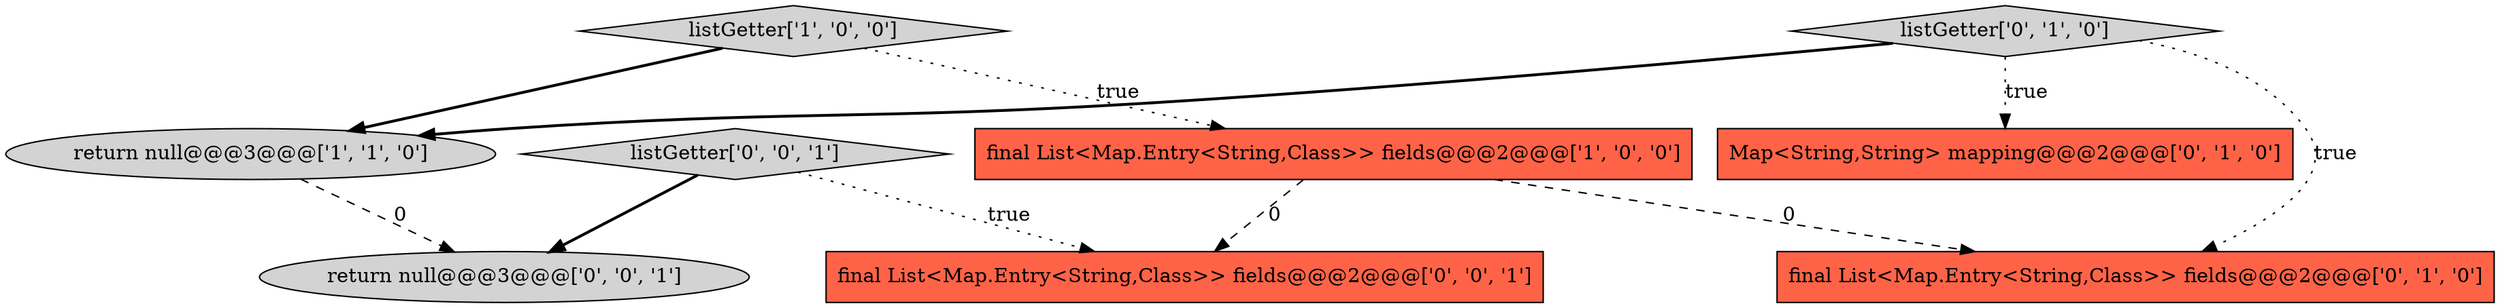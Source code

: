 digraph {
8 [style = filled, label = "listGetter['0', '0', '1']", fillcolor = lightgray, shape = diamond image = "AAA0AAABBB3BBB"];
4 [style = filled, label = "final List<Map.Entry<String,Class>> fields@@@2@@@['0', '1', '0']", fillcolor = tomato, shape = box image = "AAA1AAABBB2BBB"];
5 [style = filled, label = "listGetter['0', '1', '0']", fillcolor = lightgray, shape = diamond image = "AAA0AAABBB2BBB"];
6 [style = filled, label = "return null@@@3@@@['0', '0', '1']", fillcolor = lightgray, shape = ellipse image = "AAA0AAABBB3BBB"];
2 [style = filled, label = "final List<Map.Entry<String,Class>> fields@@@2@@@['1', '0', '0']", fillcolor = tomato, shape = box image = "AAA1AAABBB1BBB"];
7 [style = filled, label = "final List<Map.Entry<String,Class>> fields@@@2@@@['0', '0', '1']", fillcolor = tomato, shape = box image = "AAA0AAABBB3BBB"];
1 [style = filled, label = "return null@@@3@@@['1', '1', '0']", fillcolor = lightgray, shape = ellipse image = "AAA0AAABBB1BBB"];
3 [style = filled, label = "Map<String,String> mapping@@@2@@@['0', '1', '0']", fillcolor = tomato, shape = box image = "AAA0AAABBB2BBB"];
0 [style = filled, label = "listGetter['1', '0', '0']", fillcolor = lightgray, shape = diamond image = "AAA0AAABBB1BBB"];
8->7 [style = dotted, label="true"];
5->1 [style = bold, label=""];
8->6 [style = bold, label=""];
0->2 [style = dotted, label="true"];
5->3 [style = dotted, label="true"];
2->7 [style = dashed, label="0"];
1->6 [style = dashed, label="0"];
0->1 [style = bold, label=""];
5->4 [style = dotted, label="true"];
2->4 [style = dashed, label="0"];
}
